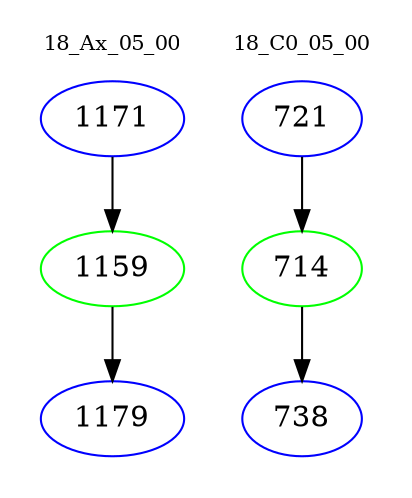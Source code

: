 digraph{
subgraph cluster_0 {
color = white
label = "18_Ax_05_00";
fontsize=10;
T0_1171 [label="1171", color="blue"]
T0_1171 -> T0_1159 [color="black"]
T0_1159 [label="1159", color="green"]
T0_1159 -> T0_1179 [color="black"]
T0_1179 [label="1179", color="blue"]
}
subgraph cluster_1 {
color = white
label = "18_C0_05_00";
fontsize=10;
T1_721 [label="721", color="blue"]
T1_721 -> T1_714 [color="black"]
T1_714 [label="714", color="green"]
T1_714 -> T1_738 [color="black"]
T1_738 [label="738", color="blue"]
}
}
